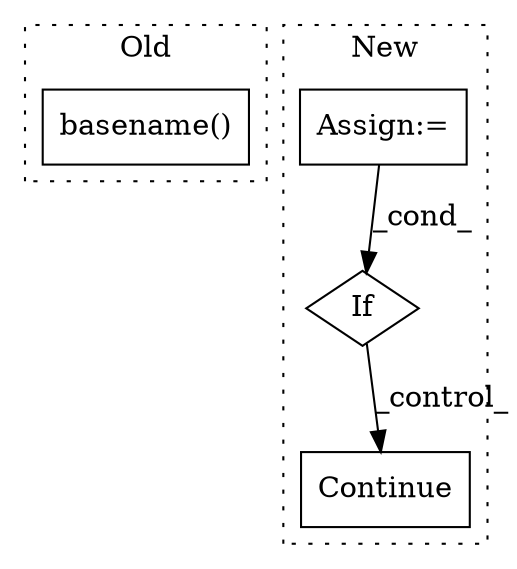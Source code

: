 digraph G {
subgraph cluster0 {
1 [label="basename()" a="75" s="3812,3835" l="13,1" shape="box"];
label = "Old";
style="dotted";
}
subgraph cluster1 {
2 [label="Continue" a="43" s="3802" l="8" shape="box"];
3 [label="If" a="96" s="3757" l="3" shape="diamond"];
4 [label="Assign:=" a="68" s="3687" l="3" shape="box"];
label = "New";
style="dotted";
}
3 -> 2 [label="_control_"];
4 -> 3 [label="_cond_"];
}